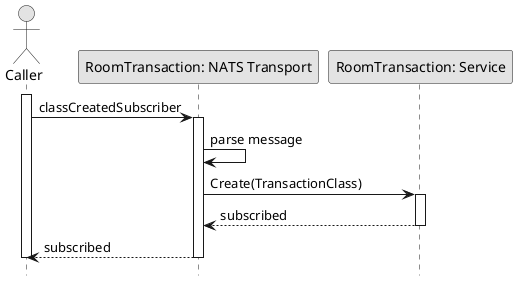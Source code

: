 @startuml SubscribeClassCreated

skinparam ConditionStyle hline
skinparam Monochrome true
skinparam Shadowing false
hide footbox

actor Caller
participant "RoomTransaction: NATS Transport" as RoomTransactionNATSTransport
participant "RoomTransaction: Service" as RoomTransactionService

activate Caller

Caller->RoomTransactionNATSTransport: classCreatedSubscriber
activate RoomTransactionNATSTransport
RoomTransactionNATSTransport->RoomTransactionNATSTransport: parse message
RoomTransactionNATSTransport->RoomTransactionService: Create(TransactionClass)
activate RoomTransactionService
RoomTransactionService-->RoomTransactionNATSTransport: subscribed
deactivate RoomTransactionService
RoomTransactionNATSTransport-->Caller: subscribed
deactivate RoomTransactionNATSTransport

deactivate Caller

@enduml